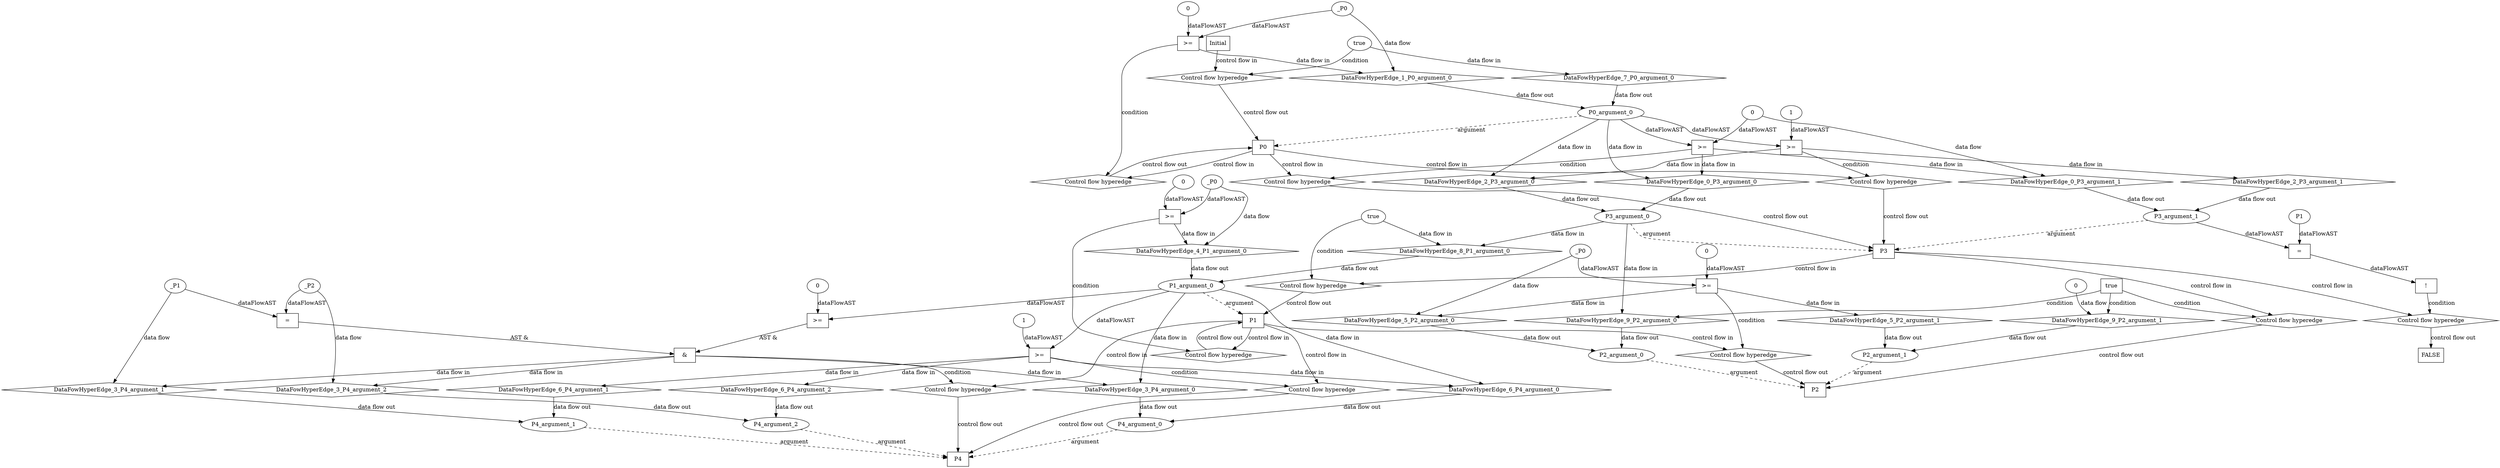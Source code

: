 digraph dag {
"P0" [label="P0" nodeName="P0" class=cfn  shape="rect"];
"P1" [label="P1" nodeName="P1" class=cfn  shape="rect"];
"P2" [label="P2" nodeName="P2" class=cfn  shape="rect"];
"P3" [label="P3" nodeName="P3" class=cfn  shape="rect"];
"P4" [label="P4" nodeName="P4" class=cfn  shape="rect"];
FALSE [label="FALSE" nodeName=FALSE class=cfn  shape="rect"];
Initial [label="Initial" nodeName=Initial class=cfn  shape="rect"];
ControlFowHyperEdge_0 [label="Control flow hyperedge" nodeName=ControlFowHyperEdge_0 class=controlFlowHyperEdge shape="diamond"];
"P0" -> ControlFowHyperEdge_0 [label="control flow in"]
ControlFowHyperEdge_0 -> "P3" [label="control flow out"]
ControlFowHyperEdge_1 [label="Control flow hyperedge" nodeName=ControlFowHyperEdge_1 class=controlFlowHyperEdge shape="diamond"];
"P0" -> ControlFowHyperEdge_1 [label="control flow in"]
ControlFowHyperEdge_1 -> "P0" [label="control flow out"]
ControlFowHyperEdge_2 [label="Control flow hyperedge" nodeName=ControlFowHyperEdge_2 class=controlFlowHyperEdge shape="diamond"];
"P0" -> ControlFowHyperEdge_2 [label="control flow in"]
ControlFowHyperEdge_2 -> "P3" [label="control flow out"]
ControlFowHyperEdge_3 [label="Control flow hyperedge" nodeName=ControlFowHyperEdge_3 class=controlFlowHyperEdge shape="diamond"];
"P1" -> ControlFowHyperEdge_3 [label="control flow in"]
ControlFowHyperEdge_3 -> "P4" [label="control flow out"]
ControlFowHyperEdge_4 [label="Control flow hyperedge" nodeName=ControlFowHyperEdge_4 class=controlFlowHyperEdge shape="diamond"];
"P1" -> ControlFowHyperEdge_4 [label="control flow in"]
ControlFowHyperEdge_4 -> "P1" [label="control flow out"]
ControlFowHyperEdge_5 [label="Control flow hyperedge" nodeName=ControlFowHyperEdge_5 class=controlFlowHyperEdge shape="diamond"];
"P1" -> ControlFowHyperEdge_5 [label="control flow in"]
ControlFowHyperEdge_5 -> "P2" [label="control flow out"]
ControlFowHyperEdge_6 [label="Control flow hyperedge" nodeName=ControlFowHyperEdge_6 class=controlFlowHyperEdge shape="diamond"];
"P1" -> ControlFowHyperEdge_6 [label="control flow in"]
ControlFowHyperEdge_6 -> "P4" [label="control flow out"]
ControlFowHyperEdge_7 [label="Control flow hyperedge" nodeName=ControlFowHyperEdge_7 class=controlFlowHyperEdge shape="diamond"];
"Initial" -> ControlFowHyperEdge_7 [label="control flow in"]
ControlFowHyperEdge_7 -> "P0" [label="control flow out"]
ControlFowHyperEdge_8 [label="Control flow hyperedge" nodeName=ControlFowHyperEdge_8 class=controlFlowHyperEdge shape="diamond"];
"P3" -> ControlFowHyperEdge_8 [label="control flow in"]
ControlFowHyperEdge_8 -> "P1" [label="control flow out"]
ControlFowHyperEdge_9 [label="Control flow hyperedge" nodeName=ControlFowHyperEdge_9 class=controlFlowHyperEdge shape="diamond"];
"P3" -> ControlFowHyperEdge_9 [label="control flow in"]
ControlFowHyperEdge_9 -> "P2" [label="control flow out"]
ControlFowHyperEdge_10 [label="Control flow hyperedge" nodeName=ControlFowHyperEdge_10 class=controlFlowHyperEdge shape="diamond"];
"P3" -> ControlFowHyperEdge_10 [label="control flow in"]
ControlFowHyperEdge_10 -> "FALSE" [label="control flow out"]
"P3_argument_0" [label="P3_argument_0" nodeName=argument0 class=argument  head="P3" shape="oval"];
"P3_argument_0" -> "P3"[label="argument" style="dashed"]
"P3_argument_1" [label="P3_argument_1" nodeName=argument1 class=argument  head="P3" shape="oval"];
"P3_argument_1" -> "P3"[label="argument" style="dashed"]
"P0_argument_0" [label="P0_argument_0" nodeName=argument0 class=argument  head="P0" shape="oval"];
"P0_argument_0" -> "P0"[label="argument" style="dashed"]
"P4_argument_0" [label="P4_argument_0" nodeName=argument0 class=argument  head="P4" shape="oval"];
"P4_argument_0" -> "P4"[label="argument" style="dashed"]
"P4_argument_1" [label="P4_argument_1" nodeName=argument1 class=argument  head="P4" shape="oval"];
"P4_argument_1" -> "P4"[label="argument" style="dashed"]
"P4_argument_2" [label="P4_argument_2" nodeName=argument2 class=argument  head="P4" shape="oval"];
"P4_argument_2" -> "P4"[label="argument" style="dashed"]
"P1_argument_0" [label="P1_argument_0" nodeName=argument0 class=argument  head="P1" shape="oval"];
"P1_argument_0" -> "P1"[label="argument" style="dashed"]
"P2_argument_0" [label="P2_argument_0" nodeName=argument0 class=argument  head="P2" shape="oval"];
"P2_argument_0" -> "P2"[label="argument" style="dashed"]
"P2_argument_1" [label="P2_argument_1" nodeName=argument1 class=argument  head="P2" shape="oval"];
"P2_argument_1" -> "P2"[label="argument" style="dashed"]

"xxxP3___P0_0xxxguard_0_node_0" [label=">=" nodeName="xxxP3___P0_0xxxguard_0_node_0" class=Operator  shape="rect"];
"xxxP3___P0_0xxxdataFlow_0_node_0" -> "xxxP3___P0_0xxxguard_0_node_0"[label="dataFlowAST"]
"P0_argument_0" -> "xxxP3___P0_0xxxguard_0_node_0"[label="dataFlowAST"]

"xxxP3___P0_0xxxguard_0_node_0" -> "ControlFowHyperEdge_0" [label="condition"];
"xxxP3___P0_0xxxdataFlow_0_node_0" [label="0" nodeName="xxxP3___P0_0xxxdataFlow_0_node_0" class=Literal ];

"xxxP3___P0_0xxxdataFlow_0_node_0" -> "DataFowHyperEdge_0_P3_argument_1" [label="data flow"];
"xxxP0___P0_1xxxguard_0_node_0" [label=">=" nodeName="xxxP0___P0_1xxxguard_0_node_0" class=Operator  shape="rect"];
"xxxP0___P0_1xxxguard_0_node_2" [label="0" nodeName="xxxP0___P0_1xxxguard_0_node_2" class=Literal ];
"xxxP0___P0_1xxxdataFlow_0_node_0" -> "xxxP0___P0_1xxxguard_0_node_0"[label="dataFlowAST"]
"xxxP0___P0_1xxxguard_0_node_2" -> "xxxP0___P0_1xxxguard_0_node_0"[label="dataFlowAST"]

"xxxP0___P0_1xxxguard_0_node_0" -> "ControlFowHyperEdge_1" [label="condition"];
"xxxP0___P0_1xxxdataFlow_0_node_0" [label="_P0" nodeName="xxxP0___P0_1xxxdataFlow_0_node_0" class=Constant ];

"xxxP0___P0_1xxxdataFlow_0_node_0" -> "DataFowHyperEdge_1_P0_argument_0" [label="data flow"];
"xxxP3___P0_2xxxguard_0_node_0" [label=">=" nodeName="xxxP3___P0_2xxxguard_0_node_0" class=Operator  shape="rect"];
"xxxP3___P0_2xxxguard_0_node_2" [label="1" nodeName="xxxP3___P0_2xxxguard_0_node_2" class=Literal ];
"P0_argument_0" -> "xxxP3___P0_2xxxguard_0_node_0"[label="dataFlowAST"]
"xxxP3___P0_2xxxguard_0_node_2" -> "xxxP3___P0_2xxxguard_0_node_0"[label="dataFlowAST"]

"xxxP3___P0_2xxxguard_0_node_0" -> "ControlFowHyperEdge_2" [label="condition"];
"xxxP4___P1_3xxx_and" [label="&" nodeName="xxxP4___P1_3xxx_and" class=Operator shape="rect"];
"xxxP4___P1_3xxxguard_0_node_0" [label=">=" nodeName="xxxP4___P1_3xxxguard_0_node_0" class=Operator  shape="rect"];
"xxxP4___P1_3xxxguard_0_node_1" [label="0" nodeName="xxxP4___P1_3xxxguard_0_node_1" class=Literal ];
"xxxP4___P1_3xxxguard_0_node_1" -> "xxxP4___P1_3xxxguard_0_node_0"[label="dataFlowAST"]
"P1_argument_0" -> "xxxP4___P1_3xxxguard_0_node_0"[label="dataFlowAST"]

"xxxP4___P1_3xxxguard_0_node_0" -> "xxxP4___P1_3xxx_and" [label="AST &"];
"xxxP4___P1_3xxxguard1_node_0" [label="=" nodeName="xxxP4___P1_3xxxguard1_node_0" class=Operator  shape="rect"];
"xxxP4___P1_3xxxdataFlow1_node_0" -> "xxxP4___P1_3xxxguard1_node_0"[label="dataFlowAST"]
"xxxP4___P1_3xxxdataFlow_0_node_0" -> "xxxP4___P1_3xxxguard1_node_0"[label="dataFlowAST"]

"xxxP4___P1_3xxxguard1_node_0" -> "xxxP4___P1_3xxx_and" [label="AST &"];
"xxxP4___P1_3xxx_and" -> "ControlFowHyperEdge_3" [label="condition"];
"xxxP4___P1_3xxxdataFlow_0_node_0" [label="_P1" nodeName="xxxP4___P1_3xxxdataFlow_0_node_0" class=Constant ];

"xxxP4___P1_3xxxdataFlow_0_node_0" -> "DataFowHyperEdge_3_P4_argument_1" [label="data flow"];
"xxxP4___P1_3xxxdataFlow1_node_0" [label="_P2" nodeName="xxxP4___P1_3xxxdataFlow1_node_0" class=Constant ];

"xxxP4___P1_3xxxdataFlow1_node_0" -> "DataFowHyperEdge_3_P4_argument_2" [label="data flow"];
"xxxP1___P1_4xxxguard_0_node_0" [label=">=" nodeName="xxxP1___P1_4xxxguard_0_node_0" class=Operator  shape="rect"];
"xxxP1___P1_4xxxguard_0_node_2" [label="0" nodeName="xxxP1___P1_4xxxguard_0_node_2" class=Literal ];
"xxxP1___P1_4xxxdataFlow_0_node_0" -> "xxxP1___P1_4xxxguard_0_node_0"[label="dataFlowAST"]
"xxxP1___P1_4xxxguard_0_node_2" -> "xxxP1___P1_4xxxguard_0_node_0"[label="dataFlowAST"]

"xxxP1___P1_4xxxguard_0_node_0" -> "ControlFowHyperEdge_4" [label="condition"];
"xxxP1___P1_4xxxdataFlow_0_node_0" [label="_P0" nodeName="xxxP1___P1_4xxxdataFlow_0_node_0" class=Constant ];

"xxxP1___P1_4xxxdataFlow_0_node_0" -> "DataFowHyperEdge_4_P1_argument_0" [label="data flow"];
"xxxP2___P1_5xxxguard_0_node_0" [label=">=" nodeName="xxxP2___P1_5xxxguard_0_node_0" class=Operator  shape="rect"];
"xxxP2___P1_5xxxguard_0_node_2" [label="0" nodeName="xxxP2___P1_5xxxguard_0_node_2" class=Literal ];
"xxxP2___P1_5xxxdataFlow_0_node_0" -> "xxxP2___P1_5xxxguard_0_node_0"[label="dataFlowAST"]
"xxxP2___P1_5xxxguard_0_node_2" -> "xxxP2___P1_5xxxguard_0_node_0"[label="dataFlowAST"]

"xxxP2___P1_5xxxguard_0_node_0" -> "ControlFowHyperEdge_5" [label="condition"];
"xxxP2___P1_5xxxdataFlow_0_node_0" [label="_P0" nodeName="xxxP2___P1_5xxxdataFlow_0_node_0" class=Constant ];

"xxxP2___P1_5xxxdataFlow_0_node_0" -> "DataFowHyperEdge_5_P2_argument_0" [label="data flow"];
"xxxP4___P1_6xxxguard_0_node_0" [label=">=" nodeName="xxxP4___P1_6xxxguard_0_node_0" class=Operator  shape="rect"];
"xxxP4___P1_6xxxguard_0_node_2" [label="1" nodeName="xxxP4___P1_6xxxguard_0_node_2" class=Literal ];
"P1_argument_0" -> "xxxP4___P1_6xxxguard_0_node_0"[label="dataFlowAST"]
"xxxP4___P1_6xxxguard_0_node_2" -> "xxxP4___P1_6xxxguard_0_node_0"[label="dataFlowAST"]

"xxxP4___P1_6xxxguard_0_node_0" -> "ControlFowHyperEdge_6" [label="condition"];
"xxxP0___Initial_7xxxguard_0_node_0" [label="true" nodeName="xxxP0___Initial_7xxxguard_0_node_0" class=BoolValue ];

"xxxP0___Initial_7xxxguard_0_node_0" -> "ControlFowHyperEdge_7" [label="condition"];
"xxxP1___P3_8xxxguard_0_node_0" [label="true" nodeName="xxxP1___P3_8xxxguard_0_node_0" class=BoolValue ];

"xxxP1___P3_8xxxguard_0_node_0" -> "ControlFowHyperEdge_8" [label="condition"];
"true_9" [label="true" nodeName="true_9" class=true shape="rect"];
"true_9" -> "ControlFowHyperEdge_9" [label="condition"];
"xxxP2___P3_9xxxdataFlow_0_node_0" [label="0" nodeName="xxxP2___P3_9xxxdataFlow_0_node_0" class=Literal ];

"xxxP2___P3_9xxxdataFlow_0_node_0" -> "DataFowHyperEdge_9_P2_argument_1" [label="data flow"];
"xxxFALSE___P3_10xxxguard_0_node_0" [label="!" nodeName="xxxFALSE___P3_10xxxguard_0_node_0" class=Operator shape="rect"];
"xxxFALSE___P3_10xxxguard_0_node_1" [label="=" nodeName="xxxFALSE___P3_10xxxguard_0_node_1" class=Operator  shape="rect"];
"xxxFALSE___P3_10xxxguard_0_node_3" [label="P1" nodeName="xxxFALSE___P3_10xxxguard_0_node_3" class=Constant ];
"xxxFALSE___P3_10xxxguard_0_node_1" -> "xxxFALSE___P3_10xxxguard_0_node_0"[label="dataFlowAST"]
"P3_argument_1" -> "xxxFALSE___P3_10xxxguard_0_node_1"[label="dataFlowAST"]
"xxxFALSE___P3_10xxxguard_0_node_3" -> "xxxFALSE___P3_10xxxguard_0_node_1"[label="dataFlowAST"]

"xxxFALSE___P3_10xxxguard_0_node_0" -> "ControlFowHyperEdge_10" [label="condition"];
"DataFowHyperEdge_0_P3_argument_0" [label="DataFowHyperEdge_0_P3_argument_0" nodeName="DataFowHyperEdge_0_P3_argument_0" class=DataFlowHyperedge shape="diamond"];
"DataFowHyperEdge_0_P3_argument_0" -> "P3_argument_0"[label="data flow out"]
"xxxP3___P0_0xxxguard_0_node_0" -> "DataFowHyperEdge_0_P3_argument_0"[label="data flow in"]
"DataFowHyperEdge_0_P3_argument_1" [label="DataFowHyperEdge_0_P3_argument_1" nodeName="DataFowHyperEdge_0_P3_argument_1" class=DataFlowHyperedge shape="diamond"];
"DataFowHyperEdge_0_P3_argument_1" -> "P3_argument_1"[label="data flow out"]
"xxxP3___P0_0xxxguard_0_node_0" -> "DataFowHyperEdge_0_P3_argument_1"[label="data flow in"]
"DataFowHyperEdge_1_P0_argument_0" [label="DataFowHyperEdge_1_P0_argument_0" nodeName="DataFowHyperEdge_1_P0_argument_0" class=DataFlowHyperedge shape="diamond"];
"DataFowHyperEdge_1_P0_argument_0" -> "P0_argument_0"[label="data flow out"]
"xxxP0___P0_1xxxguard_0_node_0" -> "DataFowHyperEdge_1_P0_argument_0"[label="data flow in"]
"DataFowHyperEdge_2_P3_argument_0" [label="DataFowHyperEdge_2_P3_argument_0" nodeName="DataFowHyperEdge_2_P3_argument_0" class=DataFlowHyperedge shape="diamond"];
"DataFowHyperEdge_2_P3_argument_0" -> "P3_argument_0"[label="data flow out"]
"xxxP3___P0_2xxxguard_0_node_0" -> "DataFowHyperEdge_2_P3_argument_0"[label="data flow in"]
"DataFowHyperEdge_2_P3_argument_1" [label="DataFowHyperEdge_2_P3_argument_1" nodeName="DataFowHyperEdge_2_P3_argument_1" class=DataFlowHyperedge shape="diamond"];
"DataFowHyperEdge_2_P3_argument_1" -> "P3_argument_1"[label="data flow out"]
"xxxP3___P0_2xxxguard_0_node_0" -> "DataFowHyperEdge_2_P3_argument_1"[label="data flow in"]
"DataFowHyperEdge_3_P4_argument_0" [label="DataFowHyperEdge_3_P4_argument_0" nodeName="DataFowHyperEdge_3_P4_argument_0" class=DataFlowHyperedge shape="diamond"];
"DataFowHyperEdge_3_P4_argument_0" -> "P4_argument_0"[label="data flow out"]
"xxxP4___P1_3xxx_and" -> "DataFowHyperEdge_3_P4_argument_0"[label="data flow in"]
"DataFowHyperEdge_3_P4_argument_1" [label="DataFowHyperEdge_3_P4_argument_1" nodeName="DataFowHyperEdge_3_P4_argument_1" class=DataFlowHyperedge shape="diamond"];
"DataFowHyperEdge_3_P4_argument_1" -> "P4_argument_1"[label="data flow out"]
"xxxP4___P1_3xxx_and" -> "DataFowHyperEdge_3_P4_argument_1"[label="data flow in"]
"DataFowHyperEdge_3_P4_argument_2" [label="DataFowHyperEdge_3_P4_argument_2" nodeName="DataFowHyperEdge_3_P4_argument_2" class=DataFlowHyperedge shape="diamond"];
"DataFowHyperEdge_3_P4_argument_2" -> "P4_argument_2"[label="data flow out"]
"xxxP4___P1_3xxx_and" -> "DataFowHyperEdge_3_P4_argument_2"[label="data flow in"]
"DataFowHyperEdge_4_P1_argument_0" [label="DataFowHyperEdge_4_P1_argument_0" nodeName="DataFowHyperEdge_4_P1_argument_0" class=DataFlowHyperedge shape="diamond"];
"DataFowHyperEdge_4_P1_argument_0" -> "P1_argument_0"[label="data flow out"]
"xxxP1___P1_4xxxguard_0_node_0" -> "DataFowHyperEdge_4_P1_argument_0"[label="data flow in"]
"DataFowHyperEdge_5_P2_argument_0" [label="DataFowHyperEdge_5_P2_argument_0" nodeName="DataFowHyperEdge_5_P2_argument_0" class=DataFlowHyperedge shape="diamond"];
"DataFowHyperEdge_5_P2_argument_0" -> "P2_argument_0"[label="data flow out"]
"xxxP2___P1_5xxxguard_0_node_0" -> "DataFowHyperEdge_5_P2_argument_0"[label="data flow in"]
"DataFowHyperEdge_5_P2_argument_1" [label="DataFowHyperEdge_5_P2_argument_1" nodeName="DataFowHyperEdge_5_P2_argument_1" class=DataFlowHyperedge shape="diamond"];
"DataFowHyperEdge_5_P2_argument_1" -> "P2_argument_1"[label="data flow out"]
"xxxP2___P1_5xxxguard_0_node_0" -> "DataFowHyperEdge_5_P2_argument_1"[label="data flow in"]
"DataFowHyperEdge_6_P4_argument_0" [label="DataFowHyperEdge_6_P4_argument_0" nodeName="DataFowHyperEdge_6_P4_argument_0" class=DataFlowHyperedge shape="diamond"];
"DataFowHyperEdge_6_P4_argument_0" -> "P4_argument_0"[label="data flow out"]
"xxxP4___P1_6xxxguard_0_node_0" -> "DataFowHyperEdge_6_P4_argument_0"[label="data flow in"]
"DataFowHyperEdge_6_P4_argument_1" [label="DataFowHyperEdge_6_P4_argument_1" nodeName="DataFowHyperEdge_6_P4_argument_1" class=DataFlowHyperedge shape="diamond"];
"DataFowHyperEdge_6_P4_argument_1" -> "P4_argument_1"[label="data flow out"]
"xxxP4___P1_6xxxguard_0_node_0" -> "DataFowHyperEdge_6_P4_argument_1"[label="data flow in"]
"DataFowHyperEdge_6_P4_argument_2" [label="DataFowHyperEdge_6_P4_argument_2" nodeName="DataFowHyperEdge_6_P4_argument_2" class=DataFlowHyperedge shape="diamond"];
"DataFowHyperEdge_6_P4_argument_2" -> "P4_argument_2"[label="data flow out"]
"xxxP4___P1_6xxxguard_0_node_0" -> "DataFowHyperEdge_6_P4_argument_2"[label="data flow in"]
"DataFowHyperEdge_7_P0_argument_0" [label="DataFowHyperEdge_7_P0_argument_0" nodeName="DataFowHyperEdge_7_P0_argument_0" class=DataFlowHyperedge shape="diamond"];
"DataFowHyperEdge_7_P0_argument_0" -> "P0_argument_0"[label="data flow out"]
"xxxP0___Initial_7xxxguard_0_node_0" -> "DataFowHyperEdge_7_P0_argument_0"[label="data flow in"]
"DataFowHyperEdge_8_P1_argument_0" [label="DataFowHyperEdge_8_P1_argument_0" nodeName="DataFowHyperEdge_8_P1_argument_0" class=DataFlowHyperedge shape="diamond"];
"DataFowHyperEdge_8_P1_argument_0" -> "P1_argument_0"[label="data flow out"]
"xxxP1___P3_8xxxguard_0_node_0" -> "DataFowHyperEdge_8_P1_argument_0"[label="data flow in"]
"DataFowHyperEdge_9_P2_argument_0" [label="DataFowHyperEdge_9_P2_argument_0" nodeName="DataFowHyperEdge_9_P2_argument_0" class=DataFlowHyperedge shape="diamond"];
"DataFowHyperEdge_9_P2_argument_0" -> "P2_argument_0"[label="data flow out"]
"true_9" -> "DataFowHyperEdge_9_P2_argument_0" [label="condition"];
"DataFowHyperEdge_9_P2_argument_1" [label="DataFowHyperEdge_9_P2_argument_1" nodeName="DataFowHyperEdge_9_P2_argument_1" class=DataFlowHyperedge shape="diamond"];
"DataFowHyperEdge_9_P2_argument_1" -> "P2_argument_1"[label="data flow out"]
"true_9" -> "DataFowHyperEdge_9_P2_argument_1" [label="condition"];
"P0_argument_0" -> "DataFowHyperEdge_0_P3_argument_0"[label="data flow in"]
"P0_argument_0" -> "DataFowHyperEdge_2_P3_argument_0"[label="data flow in"]
"P1_argument_0" -> "DataFowHyperEdge_3_P4_argument_0"[label="data flow in"]
"P1_argument_0" -> "DataFowHyperEdge_6_P4_argument_0"[label="data flow in"]
"P3_argument_0" -> "DataFowHyperEdge_8_P1_argument_0"[label="data flow in"]
"P3_argument_0" -> "DataFowHyperEdge_9_P2_argument_0"[label="data flow in"]




}
